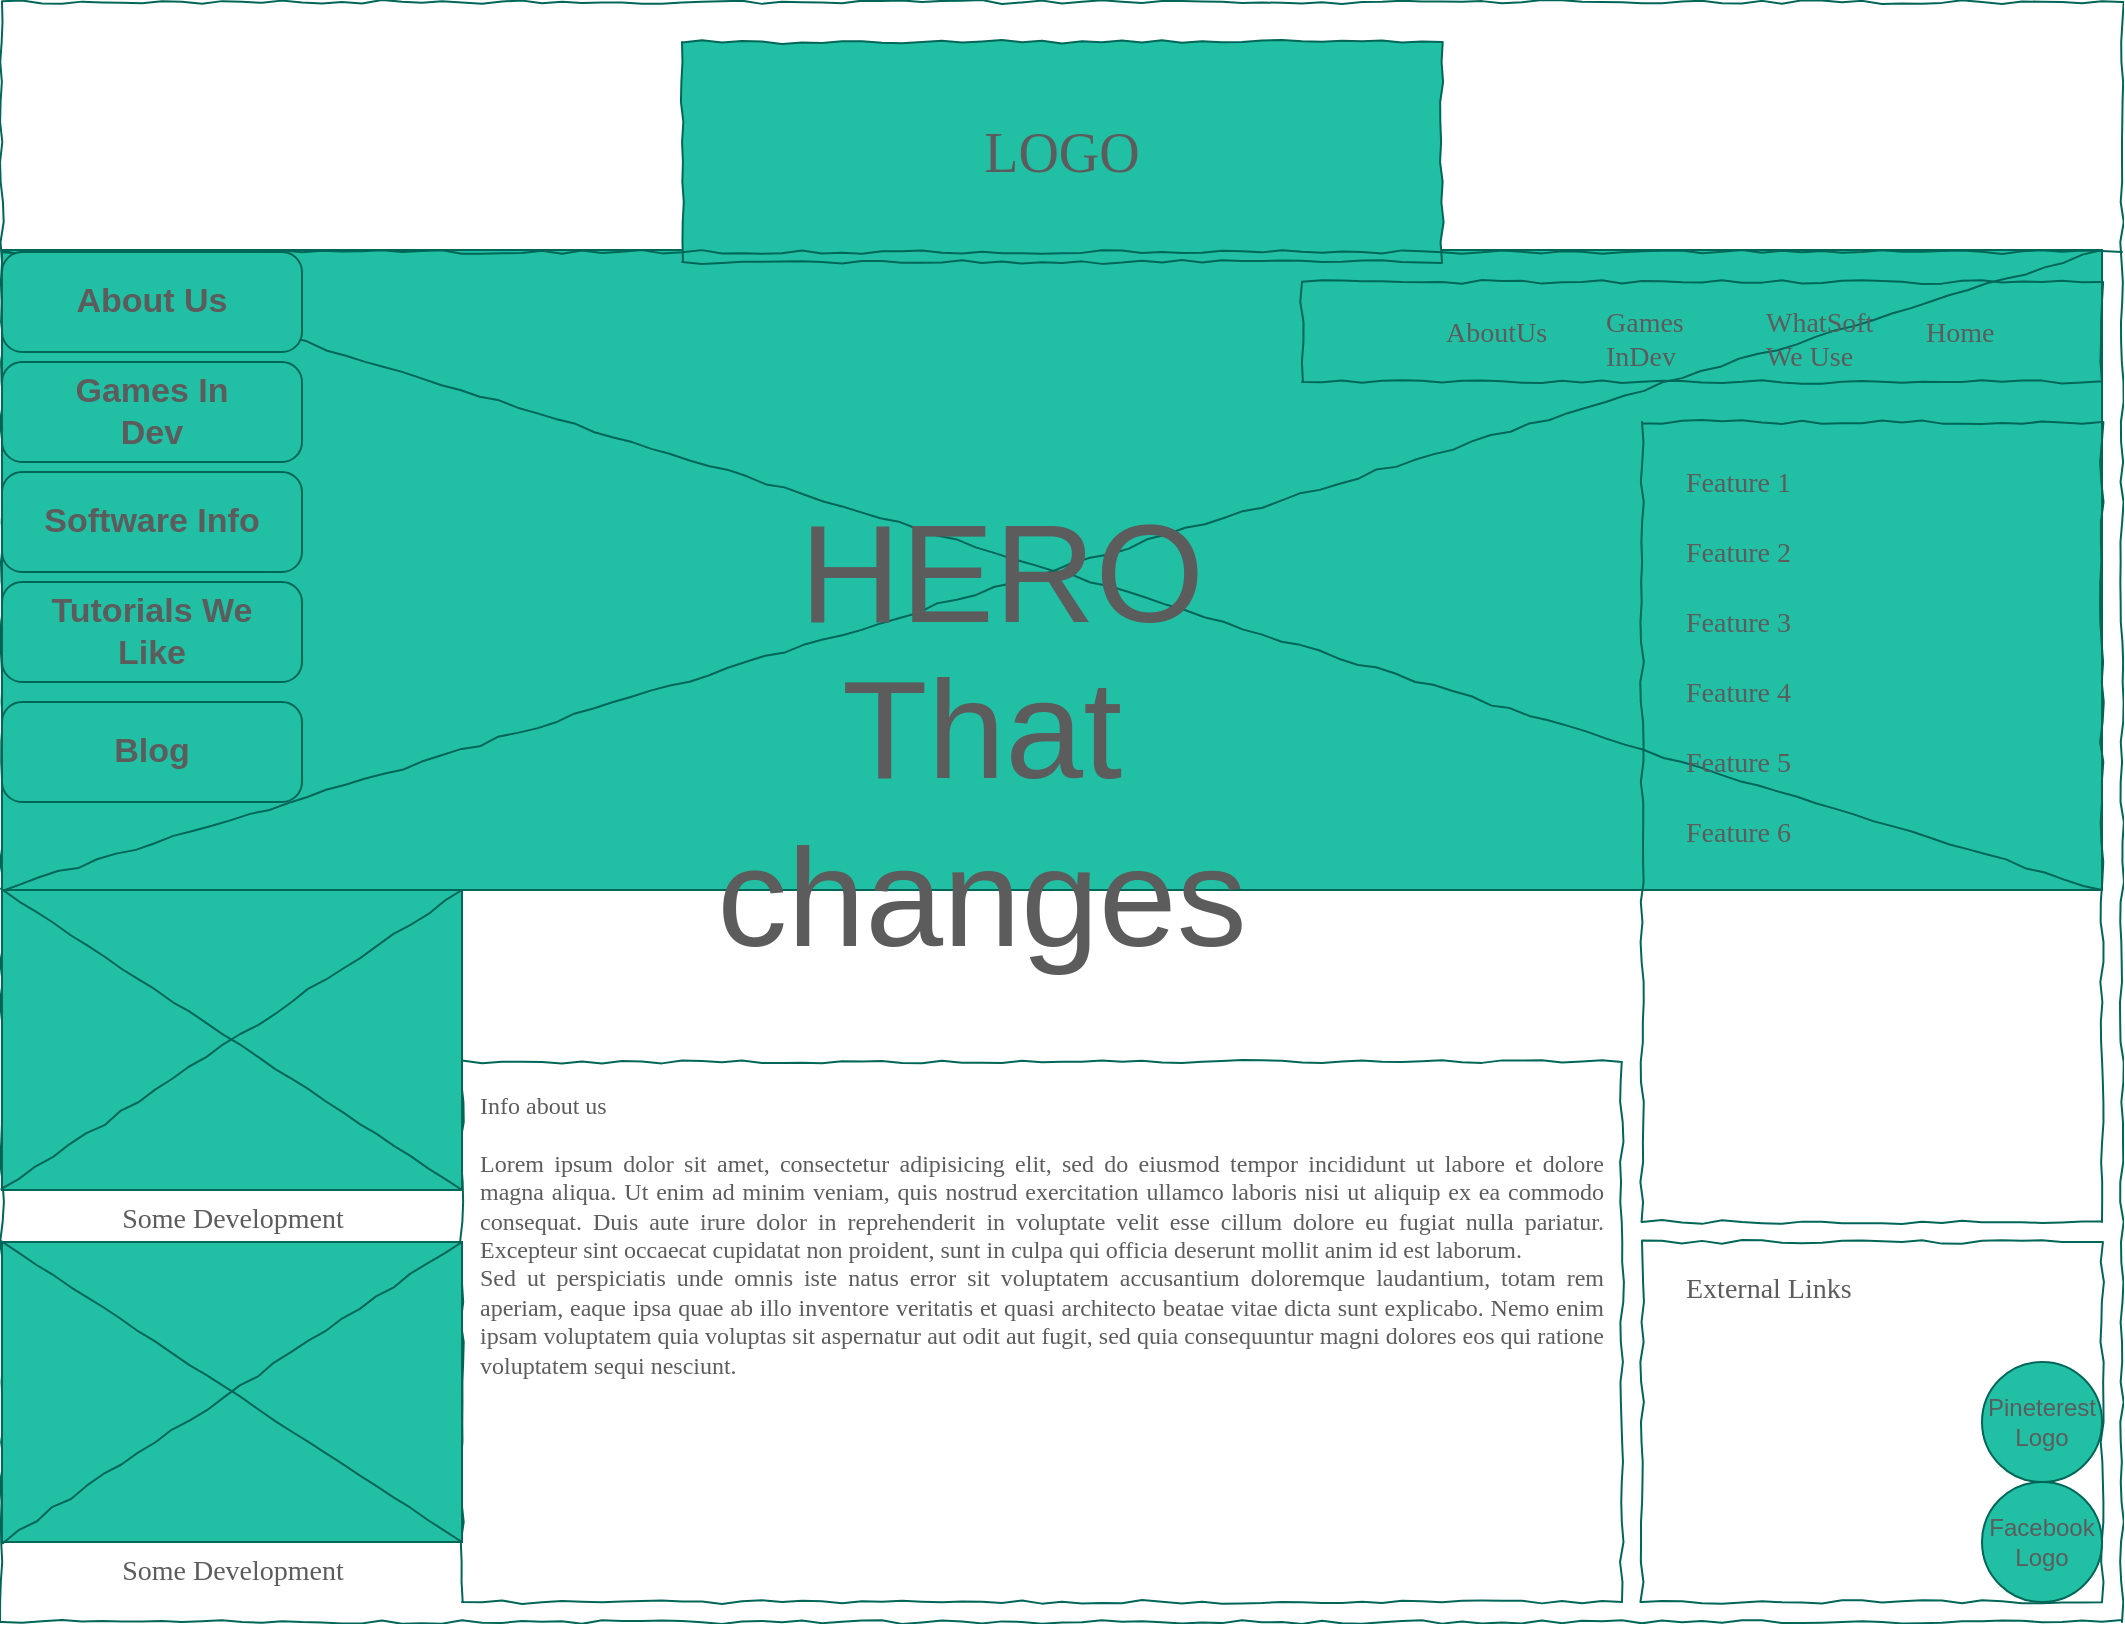 <mxfile version="14.9.6" type="device"><diagram name="Page-1" id="03018318-947c-dd8e-b7a3-06fadd420f32"><mxGraphModel dx="1887" dy="1154" grid="1" gridSize="10" guides="1" tooltips="1" connect="1" arrows="1" fold="1" page="1" pageScale="1" pageWidth="1100" pageHeight="850" math="0" shadow="0"><root><mxCell id="0"/><mxCell id="1" parent="0"/><mxCell id="677b7b8949515195-1" value="" style="whiteSpace=wrap;html=1;rounded=0;shadow=0;labelBackgroundColor=none;strokeColor=#006658;strokeWidth=1;fillColor=none;fontFamily=Verdana;fontSize=12;fontColor=#5C5C5C;align=center;comic=1;" parent="1" vertex="1"><mxGeometry x="20" y="20" width="1060" height="810" as="geometry"/></mxCell><mxCell id="mIf-_P0_z8TDK57QypRq-2" value="" style="verticalLabelPosition=bottom;shadow=0;dashed=0;align=center;html=1;verticalAlign=top;strokeWidth=1;shape=mxgraph.mockup.graphics.simpleIcon;strokeColor=#006658;rounded=0;labelBackgroundColor=none;fontFamily=Verdana;fontSize=14;fontColor=#5C5C5C;comic=1;fillColor=#21C0A5;" vertex="1" parent="1"><mxGeometry x="20" y="144" width="1050" height="320" as="geometry"/></mxCell><mxCell id="677b7b8949515195-2" value="LOGO" style="whiteSpace=wrap;html=1;rounded=0;shadow=0;labelBackgroundColor=none;strokeWidth=1;fontFamily=Verdana;fontSize=28;align=center;comic=1;fillColor=#21C0A5;strokeColor=#006658;fontColor=#5C5C5C;" parent="1" vertex="1"><mxGeometry x="360" y="40" width="380" height="110" as="geometry"/></mxCell><mxCell id="677b7b8949515195-9" value="" style="line;strokeWidth=1;html=1;rounded=0;shadow=0;labelBackgroundColor=none;fillColor=none;fontFamily=Verdana;fontSize=14;fontColor=#5C5C5C;align=center;comic=1;strokeColor=#006658;" parent="1" vertex="1"><mxGeometry x="20" y="140" width="1060" height="10" as="geometry"/></mxCell><mxCell id="677b7b8949515195-10" value="" style="whiteSpace=wrap;html=1;rounded=0;shadow=0;labelBackgroundColor=none;strokeWidth=1;fillColor=none;fontFamily=Verdana;fontSize=12;align=center;comic=1;strokeColor=#006658;fontColor=#5C5C5C;" parent="1" vertex="1"><mxGeometry x="670" y="160" width="400" height="50" as="geometry"/></mxCell><mxCell id="677b7b8949515195-11" value="AboutUs" style="text;html=1;points=[];align=left;verticalAlign=top;spacingTop=-4;fontSize=14;fontFamily=Verdana;fontColor=#5C5C5C;" parent="1" vertex="1"><mxGeometry x="740" y="175" width="60" height="20" as="geometry"/></mxCell><mxCell id="677b7b8949515195-12" value="Games&lt;br&gt;InDev" style="text;html=1;points=[];align=left;verticalAlign=top;spacingTop=-4;fontSize=14;fontFamily=Verdana;fontColor=#5C5C5C;" parent="1" vertex="1"><mxGeometry x="820" y="170" width="60" height="25" as="geometry"/></mxCell><mxCell id="677b7b8949515195-13" value="WhatSoft&lt;br&gt;We Use" style="text;html=1;points=[];align=left;verticalAlign=top;spacingTop=-4;fontSize=14;fontFamily=Verdana;fontColor=#5C5C5C;" parent="1" vertex="1"><mxGeometry x="900" y="170" width="60" height="20" as="geometry"/></mxCell><mxCell id="677b7b8949515195-14" value="Home" style="text;html=1;points=[];align=left;verticalAlign=top;spacingTop=-4;fontSize=14;fontFamily=Verdana;fontColor=#5C5C5C;" parent="1" vertex="1"><mxGeometry x="980" y="175" width="60" height="20" as="geometry"/></mxCell><mxCell id="677b7b8949515195-15" value="&lt;div style=&quot;text-align: justify&quot;&gt;&lt;span&gt;Info about us&lt;/span&gt;&lt;/div&gt;&lt;div style=&quot;text-align: justify&quot;&gt;&lt;span&gt;&lt;br&gt;&lt;/span&gt;&lt;/div&gt;&lt;div style=&quot;text-align: justify&quot;&gt;&lt;span&gt;Lorem ipsum dolor sit amet, consectetur adipisicing elit, sed do eiusmod tempor incididunt ut labore et dolore magna aliqua. Ut enim ad minim veniam, quis nostrud exercitation ullamco laboris nisi ut aliquip ex ea commodo consequat. Duis aute irure dolor in reprehenderit in voluptate velit esse cillum dolore eu fugiat nulla pariatur. Excepteur sint occaecat cupidatat non proident, sunt in culpa qui officia deserunt mollit anim id est laborum.&lt;/span&gt;&lt;/div&gt;&lt;div style=&quot;text-align: justify&quot;&gt;&lt;span&gt;Sed ut perspiciatis unde omnis iste natus error sit voluptatem accusantium doloremque laudantium, totam rem aperiam, eaque ipsa quae ab illo inventore veritatis et quasi architecto beatae vitae dicta sunt explicabo. Nemo enim ipsam voluptatem quia voluptas sit aspernatur aut odit aut fugit, sed quia consequuntur magni dolores eos qui ratione voluptatem sequi nesciunt.&amp;nbsp;&lt;/span&gt;&lt;/div&gt;" style="whiteSpace=wrap;html=1;rounded=0;shadow=0;labelBackgroundColor=none;strokeWidth=1;fillColor=none;fontFamily=Verdana;fontSize=12;align=center;verticalAlign=top;spacing=10;comic=1;strokeColor=#006658;fontColor=#5C5C5C;" parent="1" vertex="1"><mxGeometry x="250" y="550" width="580" height="270" as="geometry"/></mxCell><mxCell id="677b7b8949515195-16" value="Some Development" style="verticalLabelPosition=bottom;shadow=0;dashed=0;align=center;html=1;verticalAlign=top;strokeWidth=1;shape=mxgraph.mockup.graphics.simpleIcon;strokeColor=#006658;rounded=0;labelBackgroundColor=none;fontFamily=Verdana;fontSize=14;fontColor=#5C5C5C;comic=1;fillColor=#21C0A5;" parent="1" vertex="1"><mxGeometry x="20" y="464" width="230" height="150" as="geometry"/></mxCell><mxCell id="677b7b8949515195-25" value="" style="whiteSpace=wrap;html=1;rounded=0;shadow=0;labelBackgroundColor=none;strokeWidth=1;fillColor=none;fontFamily=Verdana;fontSize=12;align=center;comic=1;strokeColor=#006658;fontColor=#5C5C5C;" parent="1" vertex="1"><mxGeometry x="840" y="230" width="230" height="400" as="geometry"/></mxCell><mxCell id="677b7b8949515195-26" value="" style="whiteSpace=wrap;html=1;rounded=0;shadow=0;labelBackgroundColor=none;strokeWidth=1;fillColor=none;fontFamily=Verdana;fontSize=12;align=center;comic=1;strokeColor=#006658;fontColor=#5C5C5C;" parent="1" vertex="1"><mxGeometry x="840" y="640" width="230" height="180" as="geometry"/></mxCell><mxCell id="677b7b8949515195-42" value="External Links" style="text;html=1;points=[];align=left;verticalAlign=top;spacingTop=-4;fontSize=14;fontFamily=Verdana;fontColor=#5C5C5C;" parent="1" vertex="1"><mxGeometry x="860" y="653" width="170" height="20" as="geometry"/></mxCell><mxCell id="677b7b8949515195-44" value="Feature 1" style="text;html=1;points=[];align=left;verticalAlign=top;spacingTop=-4;fontSize=14;fontFamily=Verdana;fontColor=#5C5C5C;" parent="1" vertex="1"><mxGeometry x="860" y="250" width="170" height="20" as="geometry"/></mxCell><mxCell id="677b7b8949515195-45" value="Feature 2" style="text;html=1;points=[];align=left;verticalAlign=top;spacingTop=-4;fontSize=14;fontFamily=Verdana;fontColor=#5C5C5C;" parent="1" vertex="1"><mxGeometry x="860" y="285" width="170" height="20" as="geometry"/></mxCell><mxCell id="677b7b8949515195-46" value="Feature 3" style="text;html=1;points=[];align=left;verticalAlign=top;spacingTop=-4;fontSize=14;fontFamily=Verdana;fontColor=#5C5C5C;" parent="1" vertex="1"><mxGeometry x="860" y="320" width="170" height="20" as="geometry"/></mxCell><mxCell id="677b7b8949515195-47" value="Feature 4" style="text;html=1;points=[];align=left;verticalAlign=top;spacingTop=-4;fontSize=14;fontFamily=Verdana;fontColor=#5C5C5C;" parent="1" vertex="1"><mxGeometry x="860" y="355" width="170" height="20" as="geometry"/></mxCell><mxCell id="677b7b8949515195-48" value="Feature 5" style="text;html=1;points=[];align=left;verticalAlign=top;spacingTop=-4;fontSize=14;fontFamily=Verdana;fontColor=#5C5C5C;" parent="1" vertex="1"><mxGeometry x="860" y="390" width="170" height="20" as="geometry"/></mxCell><mxCell id="677b7b8949515195-49" value="Feature 6" style="text;html=1;points=[];align=left;verticalAlign=top;spacingTop=-4;fontSize=14;fontFamily=Verdana;fontColor=#5C5C5C;" parent="1" vertex="1"><mxGeometry x="860" y="425" width="170" height="20" as="geometry"/></mxCell><mxCell id="mIf-_P0_z8TDK57QypRq-5" value="Pineterest&lt;br&gt;Logo" style="ellipse;whiteSpace=wrap;html=1;fontColor=#5C5C5C;fillColor=#21C0A5;strokeColor=#006658;" vertex="1" parent="1"><mxGeometry x="1010" y="700" width="60" height="60" as="geometry"/></mxCell><mxCell id="mIf-_P0_z8TDK57QypRq-7" value="Facebook&lt;br&gt;Logo" style="ellipse;whiteSpace=wrap;html=1;fontColor=#5C5C5C;fillColor=#21C0A5;strokeColor=#006658;" vertex="1" parent="1"><mxGeometry x="1010" y="760" width="60" height="60" as="geometry"/></mxCell><mxCell id="mIf-_P0_z8TDK57QypRq-8" value="About Us" style="strokeWidth=1;shadow=0;dashed=0;align=center;html=1;shape=mxgraph.mockup.buttons.button;strokeColor=#006658;fontColor=#5C5C5C;mainText=;buttonStyle=round;fontSize=17;fontStyle=1;fillColor=#21C0A5;whiteSpace=wrap;" vertex="1" parent="1"><mxGeometry x="20" y="145" width="150" height="50" as="geometry"/></mxCell><mxCell id="mIf-_P0_z8TDK57QypRq-9" value="Games In&lt;br&gt;Dev" style="strokeWidth=1;shadow=0;dashed=0;align=center;html=1;shape=mxgraph.mockup.buttons.button;strokeColor=#006658;fontColor=#5C5C5C;mainText=;buttonStyle=round;fontSize=17;fontStyle=1;fillColor=#21C0A5;whiteSpace=wrap;" vertex="1" parent="1"><mxGeometry x="20" y="200" width="150" height="50" as="geometry"/></mxCell><mxCell id="mIf-_P0_z8TDK57QypRq-10" value="Software Info" style="strokeWidth=1;shadow=0;dashed=0;align=center;html=1;shape=mxgraph.mockup.buttons.button;strokeColor=#006658;fontColor=#5C5C5C;mainText=;buttonStyle=round;fontSize=17;fontStyle=1;fillColor=#21C0A5;whiteSpace=wrap;" vertex="1" parent="1"><mxGeometry x="20" y="255" width="150" height="50" as="geometry"/></mxCell><mxCell id="mIf-_P0_z8TDK57QypRq-11" value="Tutorials We&lt;br&gt;Like" style="strokeWidth=1;shadow=0;dashed=0;align=center;html=1;shape=mxgraph.mockup.buttons.button;strokeColor=#006658;fontColor=#5C5C5C;mainText=;buttonStyle=round;fontSize=17;fontStyle=1;fillColor=#21C0A5;whiteSpace=wrap;" vertex="1" parent="1"><mxGeometry x="20" y="310" width="150" height="50" as="geometry"/></mxCell><mxCell id="mIf-_P0_z8TDK57QypRq-12" value="Blog" style="strokeWidth=1;shadow=0;dashed=0;align=center;html=1;shape=mxgraph.mockup.buttons.button;strokeColor=#006658;fontColor=#5C5C5C;mainText=;buttonStyle=round;fontSize=17;fontStyle=1;fillColor=#21C0A5;whiteSpace=wrap;" vertex="1" parent="1"><mxGeometry x="20" y="370" width="150" height="50" as="geometry"/></mxCell><mxCell id="mIf-_P0_z8TDK57QypRq-13" value="Some Development" style="verticalLabelPosition=bottom;shadow=0;dashed=0;align=center;html=1;verticalAlign=top;strokeWidth=1;shape=mxgraph.mockup.graphics.simpleIcon;strokeColor=#006658;rounded=0;labelBackgroundColor=none;fontFamily=Verdana;fontSize=14;fontColor=#5C5C5C;comic=1;fillColor=#21C0A5;" vertex="1" parent="1"><mxGeometry x="20" y="640" width="230" height="150" as="geometry"/></mxCell><mxCell id="mIf-_P0_z8TDK57QypRq-14" value="HERO" style="text;html=1;strokeColor=none;fillColor=none;align=center;verticalAlign=middle;whiteSpace=wrap;rounded=0;fontColor=#5C5C5C;fontSize=70;" vertex="1" parent="1"><mxGeometry x="470" y="270" width="100" height="70" as="geometry"/></mxCell><mxCell id="mIf-_P0_z8TDK57QypRq-15" value="That changes" style="text;html=1;strokeColor=none;fillColor=none;align=center;verticalAlign=middle;whiteSpace=wrap;rounded=0;fontSize=70;fontColor=#5C5C5C;" vertex="1" parent="1"><mxGeometry x="510" y="300" height="250" as="geometry"/></mxCell></root></mxGraphModel></diagram></mxfile>